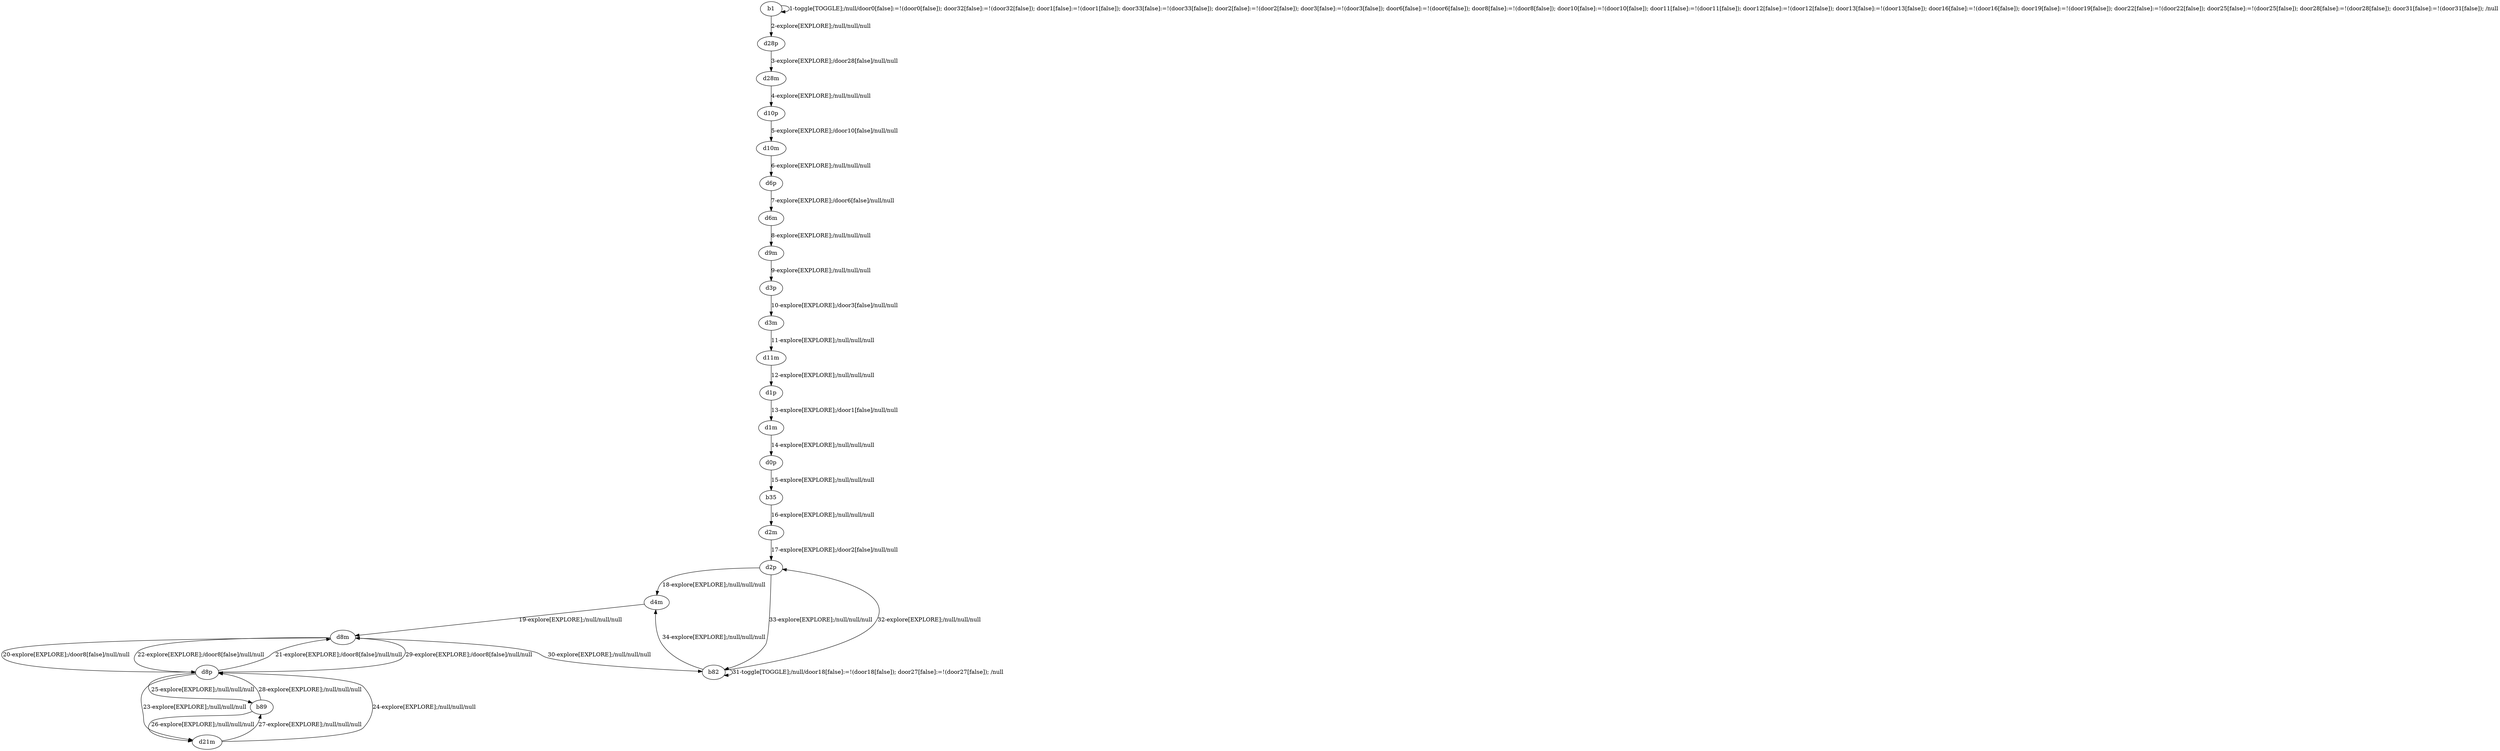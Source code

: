 # Total number of goals covered by this test: 2
# d8p --> d21m
# d21m --> d8p

digraph g {
"b1" -> "b1" [label = "1-toggle[TOGGLE];/null/door0[false]:=!(door0[false]); door32[false]:=!(door32[false]); door1[false]:=!(door1[false]); door33[false]:=!(door33[false]); door2[false]:=!(door2[false]); door3[false]:=!(door3[false]); door6[false]:=!(door6[false]); door8[false]:=!(door8[false]); door10[false]:=!(door10[false]); door11[false]:=!(door11[false]); door12[false]:=!(door12[false]); door13[false]:=!(door13[false]); door16[false]:=!(door16[false]); door19[false]:=!(door19[false]); door22[false]:=!(door22[false]); door25[false]:=!(door25[false]); door28[false]:=!(door28[false]); door31[false]:=!(door31[false]); /null"];
"b1" -> "d28p" [label = "2-explore[EXPLORE];/null/null/null"];
"d28p" -> "d28m" [label = "3-explore[EXPLORE];/door28[false]/null/null"];
"d28m" -> "d10p" [label = "4-explore[EXPLORE];/null/null/null"];
"d10p" -> "d10m" [label = "5-explore[EXPLORE];/door10[false]/null/null"];
"d10m" -> "d6p" [label = "6-explore[EXPLORE];/null/null/null"];
"d6p" -> "d6m" [label = "7-explore[EXPLORE];/door6[false]/null/null"];
"d6m" -> "d9m" [label = "8-explore[EXPLORE];/null/null/null"];
"d9m" -> "d3p" [label = "9-explore[EXPLORE];/null/null/null"];
"d3p" -> "d3m" [label = "10-explore[EXPLORE];/door3[false]/null/null"];
"d3m" -> "d11m" [label = "11-explore[EXPLORE];/null/null/null"];
"d11m" -> "d1p" [label = "12-explore[EXPLORE];/null/null/null"];
"d1p" -> "d1m" [label = "13-explore[EXPLORE];/door1[false]/null/null"];
"d1m" -> "d0p" [label = "14-explore[EXPLORE];/null/null/null"];
"d0p" -> "b35" [label = "15-explore[EXPLORE];/null/null/null"];
"b35" -> "d2m" [label = "16-explore[EXPLORE];/null/null/null"];
"d2m" -> "d2p" [label = "17-explore[EXPLORE];/door2[false]/null/null"];
"d2p" -> "d4m" [label = "18-explore[EXPLORE];/null/null/null"];
"d4m" -> "d8m" [label = "19-explore[EXPLORE];/null/null/null"];
"d8m" -> "d8p" [label = "20-explore[EXPLORE];/door8[false]/null/null"];
"d8p" -> "d8m" [label = "21-explore[EXPLORE];/door8[false]/null/null"];
"d8m" -> "d8p" [label = "22-explore[EXPLORE];/door8[false]/null/null"];
"d8p" -> "d21m" [label = "23-explore[EXPLORE];/null/null/null"];
"d21m" -> "d8p" [label = "24-explore[EXPLORE];/null/null/null"];
"d8p" -> "b89" [label = "25-explore[EXPLORE];/null/null/null"];
"b89" -> "d21m" [label = "26-explore[EXPLORE];/null/null/null"];
"d21m" -> "b89" [label = "27-explore[EXPLORE];/null/null/null"];
"b89" -> "d8p" [label = "28-explore[EXPLORE];/null/null/null"];
"d8p" -> "d8m" [label = "29-explore[EXPLORE];/door8[false]/null/null"];
"d8m" -> "b82" [label = "30-explore[EXPLORE];/null/null/null"];
"b82" -> "b82" [label = "31-toggle[TOGGLE];/null/door18[false]:=!(door18[false]); door27[false]:=!(door27[false]); /null"];
"b82" -> "d2p" [label = "32-explore[EXPLORE];/null/null/null"];
"d2p" -> "b82" [label = "33-explore[EXPLORE];/null/null/null"];
"b82" -> "d4m" [label = "34-explore[EXPLORE];/null/null/null"];
}